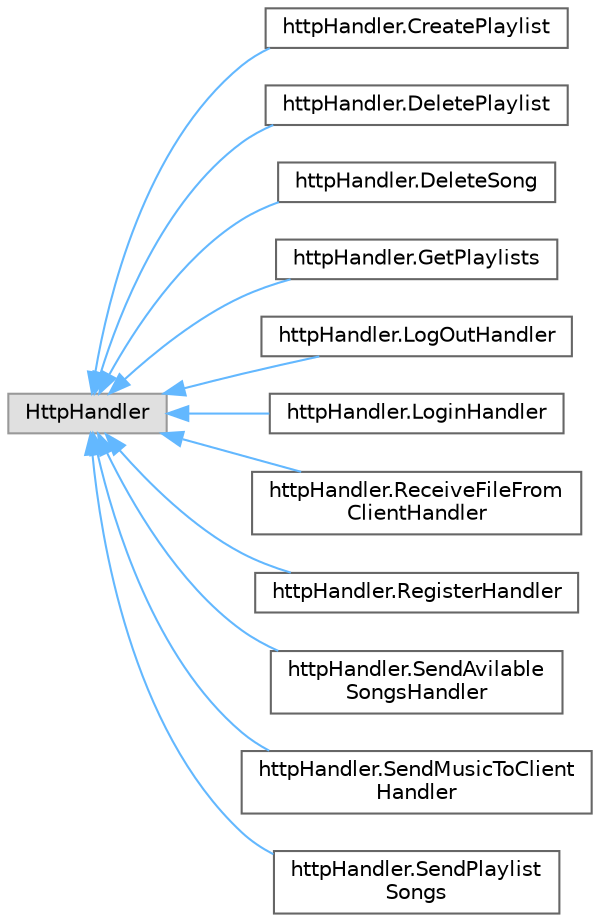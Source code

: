 digraph "Graphical Class Hierarchy"
{
 // LATEX_PDF_SIZE
  bgcolor="transparent";
  edge [fontname=Helvetica,fontsize=10,labelfontname=Helvetica,labelfontsize=10];
  node [fontname=Helvetica,fontsize=10,shape=box,height=0.2,width=0.4];
  rankdir="LR";
  Node0 [label="HttpHandler",height=0.2,width=0.4,color="grey60", fillcolor="#E0E0E0", style="filled",tooltip=" "];
  Node0 -> Node1 [dir="back",color="steelblue1",style="solid"];
  Node1 [label="httpHandler.CreatePlaylist",height=0.2,width=0.4,color="grey40", fillcolor="white", style="filled",URL="$classhttp_handler_1_1_create_playlist.html",tooltip=" "];
  Node0 -> Node2 [dir="back",color="steelblue1",style="solid"];
  Node2 [label="httpHandler.DeletePlaylist",height=0.2,width=0.4,color="grey40", fillcolor="white", style="filled",URL="$classhttp_handler_1_1_delete_playlist.html",tooltip=" "];
  Node0 -> Node3 [dir="back",color="steelblue1",style="solid"];
  Node3 [label="httpHandler.DeleteSong",height=0.2,width=0.4,color="grey40", fillcolor="white", style="filled",URL="$classhttp_handler_1_1_delete_song.html",tooltip=" "];
  Node0 -> Node4 [dir="back",color="steelblue1",style="solid"];
  Node4 [label="httpHandler.GetPlaylists",height=0.2,width=0.4,color="grey40", fillcolor="white", style="filled",URL="$classhttp_handler_1_1_get_playlists.html",tooltip=" "];
  Node0 -> Node5 [dir="back",color="steelblue1",style="solid"];
  Node5 [label="httpHandler.LogOutHandler",height=0.2,width=0.4,color="grey40", fillcolor="white", style="filled",URL="$classhttp_handler_1_1_log_out_handler.html",tooltip=" "];
  Node0 -> Node6 [dir="back",color="steelblue1",style="solid"];
  Node6 [label="httpHandler.LoginHandler",height=0.2,width=0.4,color="grey40", fillcolor="white", style="filled",URL="$classhttp_handler_1_1_login_handler.html",tooltip=" "];
  Node0 -> Node7 [dir="back",color="steelblue1",style="solid"];
  Node7 [label="httpHandler.ReceiveFileFrom\lClientHandler",height=0.2,width=0.4,color="grey40", fillcolor="white", style="filled",URL="$classhttp_handler_1_1_receive_file_from_client_handler.html",tooltip=" "];
  Node0 -> Node8 [dir="back",color="steelblue1",style="solid"];
  Node8 [label="httpHandler.RegisterHandler",height=0.2,width=0.4,color="grey40", fillcolor="white", style="filled",URL="$classhttp_handler_1_1_register_handler.html",tooltip=" "];
  Node0 -> Node9 [dir="back",color="steelblue1",style="solid"];
  Node9 [label="httpHandler.SendAvilable\lSongsHandler",height=0.2,width=0.4,color="grey40", fillcolor="white", style="filled",URL="$classhttp_handler_1_1_send_avilable_songs_handler.html",tooltip=" "];
  Node0 -> Node10 [dir="back",color="steelblue1",style="solid"];
  Node10 [label="httpHandler.SendMusicToClient\lHandler",height=0.2,width=0.4,color="grey40", fillcolor="white", style="filled",URL="$classhttp_handler_1_1_send_music_to_client_handler.html",tooltip=" "];
  Node0 -> Node11 [dir="back",color="steelblue1",style="solid"];
  Node11 [label="httpHandler.SendPlaylist\lSongs",height=0.2,width=0.4,color="grey40", fillcolor="white", style="filled",URL="$classhttp_handler_1_1_send_playlist_songs.html",tooltip=" "];
}
